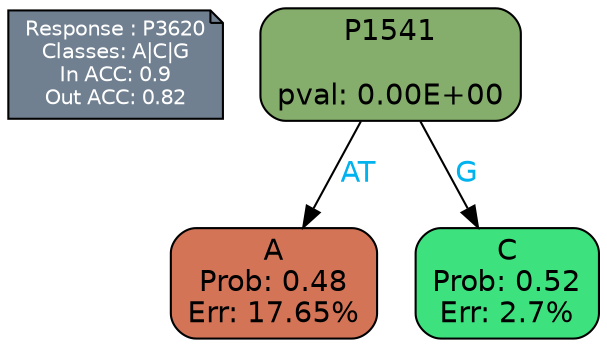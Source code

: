digraph Tree {
node [shape=box, style="filled, rounded", color="black", fontname=helvetica] ;
graph [ranksep=equally, splines=polylines, bgcolor=transparent, dpi=600] ;
edge [fontname=helvetica] ;
LEGEND [label="Response : P3620
Classes: A|C|G
In ACC: 0.9
Out ACC: 0.82
",shape=note,align=left,style=filled,fillcolor="slategray",fontcolor="white",fontsize=10];1 [label="P1541

pval: 0.00E+00", fillcolor="#85ad6c"] ;
2 [label="A
Prob: 0.48
Err: 17.65%", fillcolor="#d37457"] ;
3 [label="C
Prob: 0.52
Err: 2.7%", fillcolor="#3de27f"] ;
1 -> 2 [label="AT",fontcolor=deepskyblue2] ;
1 -> 3 [label="G",fontcolor=deepskyblue2] ;
{rank = same; 2;3;}{rank = same; LEGEND;1;}}